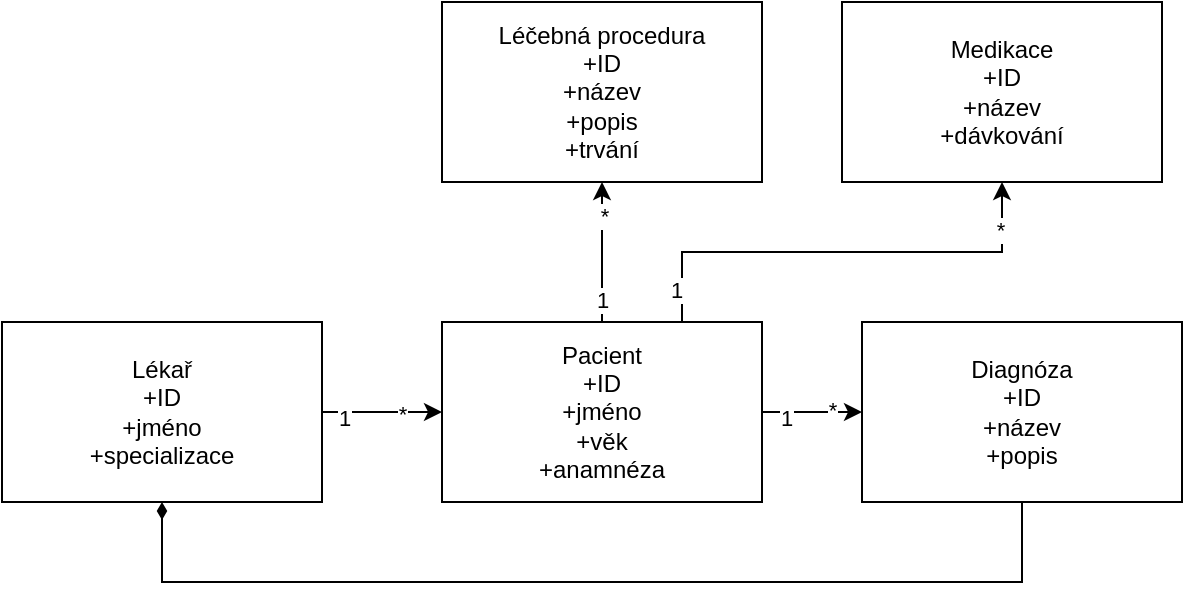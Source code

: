 <mxfile version="24.7.17">
  <diagram name="Page-1" id="Ug3LczjTgij-MtRk7HPU">
    <mxGraphModel dx="1434" dy="835" grid="1" gridSize="10" guides="1" tooltips="1" connect="1" arrows="1" fold="1" page="1" pageScale="1" pageWidth="850" pageHeight="1100" math="0" shadow="0">
      <root>
        <mxCell id="0" />
        <mxCell id="1" parent="0" />
        <mxCell id="QYxucK7KHDH3wcOCc8d--9" style="edgeStyle=orthogonalEdgeStyle;rounded=0;orthogonalLoop=1;jettySize=auto;html=1;entryX=0;entryY=0.5;entryDx=0;entryDy=0;" edge="1" parent="1" source="QYxucK7KHDH3wcOCc8d--1" target="QYxucK7KHDH3wcOCc8d--3">
          <mxGeometry relative="1" as="geometry" />
        </mxCell>
        <mxCell id="QYxucK7KHDH3wcOCc8d--10" value="1" style="edgeLabel;html=1;align=center;verticalAlign=middle;resizable=0;points=[];" vertex="1" connectable="0" parent="QYxucK7KHDH3wcOCc8d--9">
          <mxGeometry x="-0.52" y="-3" relative="1" as="geometry">
            <mxPoint as="offset" />
          </mxGeometry>
        </mxCell>
        <mxCell id="QYxucK7KHDH3wcOCc8d--11" value="*" style="edgeLabel;html=1;align=center;verticalAlign=middle;resizable=0;points=[];" vertex="1" connectable="0" parent="QYxucK7KHDH3wcOCc8d--9">
          <mxGeometry x="0.4" y="1" relative="1" as="geometry">
            <mxPoint as="offset" />
          </mxGeometry>
        </mxCell>
        <mxCell id="QYxucK7KHDH3wcOCc8d--13" style="edgeStyle=orthogonalEdgeStyle;rounded=0;orthogonalLoop=1;jettySize=auto;html=1;entryX=0.5;entryY=1;entryDx=0;entryDy=0;" edge="1" parent="1" source="QYxucK7KHDH3wcOCc8d--1" target="QYxucK7KHDH3wcOCc8d--4">
          <mxGeometry relative="1" as="geometry" />
        </mxCell>
        <mxCell id="QYxucK7KHDH3wcOCc8d--14" value="1" style="edgeLabel;html=1;align=center;verticalAlign=middle;resizable=0;points=[];" vertex="1" connectable="0" parent="QYxucK7KHDH3wcOCc8d--13">
          <mxGeometry x="-0.686" relative="1" as="geometry">
            <mxPoint as="offset" />
          </mxGeometry>
        </mxCell>
        <mxCell id="QYxucK7KHDH3wcOCc8d--15" value="*" style="edgeLabel;html=1;align=center;verticalAlign=middle;resizable=0;points=[];" vertex="1" connectable="0" parent="QYxucK7KHDH3wcOCc8d--13">
          <mxGeometry x="0.514" y="-1" relative="1" as="geometry">
            <mxPoint as="offset" />
          </mxGeometry>
        </mxCell>
        <mxCell id="QYxucK7KHDH3wcOCc8d--16" style="edgeStyle=orthogonalEdgeStyle;rounded=0;orthogonalLoop=1;jettySize=auto;html=1;exitX=0.75;exitY=0;exitDx=0;exitDy=0;entryX=0.5;entryY=1;entryDx=0;entryDy=0;" edge="1" parent="1" source="QYxucK7KHDH3wcOCc8d--1" target="QYxucK7KHDH3wcOCc8d--5">
          <mxGeometry relative="1" as="geometry" />
        </mxCell>
        <mxCell id="QYxucK7KHDH3wcOCc8d--17" value="1" style="edgeLabel;html=1;align=center;verticalAlign=middle;resizable=0;points=[];" vertex="1" connectable="0" parent="QYxucK7KHDH3wcOCc8d--16">
          <mxGeometry x="-0.861" y="3" relative="1" as="geometry">
            <mxPoint as="offset" />
          </mxGeometry>
        </mxCell>
        <mxCell id="QYxucK7KHDH3wcOCc8d--18" value="*" style="edgeLabel;html=1;align=center;verticalAlign=middle;resizable=0;points=[];" vertex="1" connectable="0" parent="QYxucK7KHDH3wcOCc8d--16">
          <mxGeometry x="0.791" y="1" relative="1" as="geometry">
            <mxPoint as="offset" />
          </mxGeometry>
        </mxCell>
        <mxCell id="QYxucK7KHDH3wcOCc8d--1" value="Pacient&lt;div&gt;+ID&lt;/div&gt;&lt;div&gt;+jméno&lt;/div&gt;&lt;div&gt;+věk&lt;/div&gt;&lt;div&gt;+anamnéza&lt;/div&gt;" style="rounded=0;whiteSpace=wrap;html=1;" vertex="1" parent="1">
          <mxGeometry x="330" y="250" width="160" height="90" as="geometry" />
        </mxCell>
        <mxCell id="QYxucK7KHDH3wcOCc8d--6" style="edgeStyle=orthogonalEdgeStyle;rounded=0;orthogonalLoop=1;jettySize=auto;html=1;entryX=0;entryY=0.5;entryDx=0;entryDy=0;" edge="1" parent="1" source="QYxucK7KHDH3wcOCc8d--2" target="QYxucK7KHDH3wcOCc8d--1">
          <mxGeometry relative="1" as="geometry" />
        </mxCell>
        <mxCell id="QYxucK7KHDH3wcOCc8d--7" value="1" style="edgeLabel;html=1;align=center;verticalAlign=middle;resizable=0;points=[];" vertex="1" connectable="0" parent="QYxucK7KHDH3wcOCc8d--6">
          <mxGeometry x="-0.633" y="-3" relative="1" as="geometry">
            <mxPoint as="offset" />
          </mxGeometry>
        </mxCell>
        <mxCell id="QYxucK7KHDH3wcOCc8d--8" value="*" style="edgeLabel;html=1;align=center;verticalAlign=middle;resizable=0;points=[];" vertex="1" connectable="0" parent="QYxucK7KHDH3wcOCc8d--6">
          <mxGeometry x="0.333" y="-1" relative="1" as="geometry">
            <mxPoint as="offset" />
          </mxGeometry>
        </mxCell>
        <mxCell id="QYxucK7KHDH3wcOCc8d--2" value="Lékař&lt;div&gt;+ID&lt;/div&gt;&lt;div&gt;+jméno&lt;/div&gt;&lt;div&gt;+specializace&lt;/div&gt;" style="rounded=0;whiteSpace=wrap;html=1;" vertex="1" parent="1">
          <mxGeometry x="110" y="250" width="160" height="90" as="geometry" />
        </mxCell>
        <mxCell id="QYxucK7KHDH3wcOCc8d--12" style="edgeStyle=orthogonalEdgeStyle;rounded=0;orthogonalLoop=1;jettySize=auto;html=1;entryX=0.5;entryY=1;entryDx=0;entryDy=0;endArrow=diamondThin;endFill=1;" edge="1" parent="1" source="QYxucK7KHDH3wcOCc8d--3" target="QYxucK7KHDH3wcOCc8d--2">
          <mxGeometry relative="1" as="geometry">
            <Array as="points">
              <mxPoint x="620" y="380" />
              <mxPoint x="190" y="380" />
            </Array>
          </mxGeometry>
        </mxCell>
        <mxCell id="QYxucK7KHDH3wcOCc8d--3" value="Diagnóza&lt;div&gt;+ID&lt;/div&gt;&lt;div&gt;+název&lt;/div&gt;&lt;div&gt;+popis&lt;/div&gt;" style="rounded=0;whiteSpace=wrap;html=1;" vertex="1" parent="1">
          <mxGeometry x="540" y="250" width="160" height="90" as="geometry" />
        </mxCell>
        <mxCell id="QYxucK7KHDH3wcOCc8d--4" value="Léčebná procedura&lt;div&gt;+ID&lt;/div&gt;&lt;div&gt;+název&lt;/div&gt;&lt;div&gt;+popis&lt;/div&gt;&lt;div&gt;+trvání&lt;/div&gt;" style="rounded=0;whiteSpace=wrap;html=1;" vertex="1" parent="1">
          <mxGeometry x="330" y="90" width="160" height="90" as="geometry" />
        </mxCell>
        <mxCell id="QYxucK7KHDH3wcOCc8d--5" value="Medikace&lt;div&gt;+ID&lt;/div&gt;&lt;div&gt;+název&lt;/div&gt;&lt;div&gt;+dávkování&lt;/div&gt;" style="rounded=0;whiteSpace=wrap;html=1;" vertex="1" parent="1">
          <mxGeometry x="530" y="90" width="160" height="90" as="geometry" />
        </mxCell>
      </root>
    </mxGraphModel>
  </diagram>
</mxfile>
